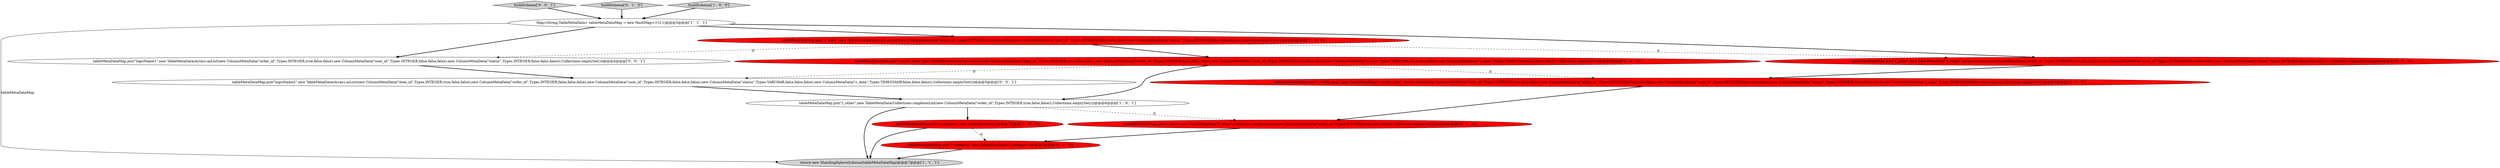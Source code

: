 digraph {
3 [style = filled, label = "return new ShardingSphereSchema(tableMetaDataMap)@@@7@@@['1', '1', '1']", fillcolor = lightgray, shape = ellipse image = "AAA0AAABBB1BBB"];
0 [style = filled, label = "Map<String,TableMetaData> tableMetaDataMap = new HashMap<>(3,1)@@@3@@@['1', '1', '1']", fillcolor = white, shape = ellipse image = "AAA0AAABBB1BBB"];
1 [style = filled, label = "tableMetaDataMap.put(\"t_other\",new TableMetaData(Collections.singletonList(new ColumnMetaData(\"order_id\",Types.INTEGER,true,false,false)),Collections.emptySet()))@@@6@@@['1', '0', '1']", fillcolor = white, shape = ellipse image = "AAA0AAABBB1BBB"];
9 [style = filled, label = "tableMetaDataMap.put(\"t_order_item\",new TableMetaData(\"t_order_item\",Arrays.asList(new ColumnMetaData(\"item_id\",Types.INTEGER,true,false,false),new ColumnMetaData(\"order_id\",Types.INTEGER,false,false,false),new ColumnMetaData(\"user_id\",Types.INTEGER,false,false,false),new ColumnMetaData(\"status\",Types.VARCHAR,false,false,false),new ColumnMetaData(\"c_date\",Types.TIMESTAMP,false,false,false)),Collections.emptySet()))@@@5@@@['0', '1', '0']", fillcolor = red, shape = ellipse image = "AAA1AAABBB2BBB"];
12 [style = filled, label = "buildSchema['0', '0', '1']", fillcolor = lightgray, shape = diamond image = "AAA0AAABBB3BBB"];
8 [style = filled, label = "tableMetaDataMap.put(\"t_other\",new TableMetaData(\"t_other\",Collections.singletonList(new ColumnMetaData(\"order_id\",Types.INTEGER,true,false,false)),Collections.emptySet()))@@@6@@@['0', '1', '0']", fillcolor = red, shape = ellipse image = "AAA1AAABBB2BBB"];
10 [style = filled, label = "tableMetaDataMap.put(\"t_category\",new TableMetaData(\"t_category\"))@@@7@@@['0', '1', '0']", fillcolor = red, shape = ellipse image = "AAA1AAABBB2BBB"];
5 [style = filled, label = "tableMetaDataMap.put(\"t_order_item\",new TableMetaData(Arrays.asList(new ColumnMetaData(\"item_id\",Types.INTEGER,true,false,false),new ColumnMetaData(\"order_id\",Types.INTEGER,false,false,false),new ColumnMetaData(\"user_id\",Types.INTEGER,false,false,false),new ColumnMetaData(\"status\",Types.VARCHAR,false,false,false),new ColumnMetaData(\"c_date\",Types.TIMESTAMP,false,false,false)),Collections.emptySet()))@@@5@@@['1', '0', '0']", fillcolor = red, shape = ellipse image = "AAA1AAABBB1BBB"];
13 [style = filled, label = "tableMetaDataMap.put(\"logicName1\",new TableMetaData(Arrays.asList(new ColumnMetaData(\"order_id\",Types.INTEGER,true,false,false),new ColumnMetaData(\"user_id\",Types.INTEGER,false,false,false),new ColumnMetaData(\"status\",Types.INTEGER,false,false,false)),Collections.emptySet()))@@@4@@@['0', '0', '1']", fillcolor = white, shape = ellipse image = "AAA0AAABBB3BBB"];
14 [style = filled, label = "tableMetaDataMap.put(\"logicName2\",new TableMetaData(Arrays.asList(new ColumnMetaData(\"item_id\",Types.INTEGER,true,false,false),new ColumnMetaData(\"order_id\",Types.INTEGER,false,false,false),new ColumnMetaData(\"user_id\",Types.INTEGER,false,false,false),new ColumnMetaData(\"status\",Types.VARCHAR,false,false,false),new ColumnMetaData(\"c_date\",Types.TIMESTAMP,false,false,false)),Collections.emptySet()))@@@5@@@['0', '0', '1']", fillcolor = white, shape = ellipse image = "AAA0AAABBB3BBB"];
7 [style = filled, label = "buildSchema['0', '1', '0']", fillcolor = lightgray, shape = diamond image = "AAA0AAABBB2BBB"];
4 [style = filled, label = "buildSchema['1', '0', '0']", fillcolor = lightgray, shape = diamond image = "AAA0AAABBB1BBB"];
2 [style = filled, label = "tableMetaDataMap.put(\"t_category\",new TableMetaData())@@@7@@@['1', '0', '0']", fillcolor = red, shape = ellipse image = "AAA1AAABBB1BBB"];
11 [style = filled, label = "tableMetaDataMap.put(\"t_order\",new TableMetaData(\"t_order\",Arrays.asList(new ColumnMetaData(\"order_id\",Types.INTEGER,true,false,false),new ColumnMetaData(\"user_id\",Types.INTEGER,false,false,false),new ColumnMetaData(\"status\",Types.INTEGER,false,false,false)),Collections.emptySet()))@@@4@@@['0', '1', '0']", fillcolor = red, shape = ellipse image = "AAA1AAABBB2BBB"];
6 [style = filled, label = "tableMetaDataMap.put(\"t_order\",new TableMetaData(Arrays.asList(new ColumnMetaData(\"order_id\",Types.INTEGER,true,false,false),new ColumnMetaData(\"user_id\",Types.INTEGER,false,false,false),new ColumnMetaData(\"status\",Types.INTEGER,false,false,false)),Collections.emptySet()))@@@4@@@['1', '0', '0']", fillcolor = red, shape = ellipse image = "AAA1AAABBB1BBB"];
8->10 [style = bold, label=""];
5->14 [style = dashed, label="0"];
0->13 [style = bold, label=""];
0->6 [style = bold, label=""];
2->3 [style = bold, label=""];
6->11 [style = dashed, label="0"];
1->3 [style = bold, label=""];
0->11 [style = bold, label=""];
10->3 [style = bold, label=""];
0->3 [style = solid, label="tableMetaDataMap"];
5->9 [style = dashed, label="0"];
7->0 [style = bold, label=""];
11->9 [style = bold, label=""];
9->8 [style = bold, label=""];
12->0 [style = bold, label=""];
14->1 [style = bold, label=""];
2->10 [style = dashed, label="0"];
4->0 [style = bold, label=""];
5->1 [style = bold, label=""];
6->5 [style = bold, label=""];
6->13 [style = dashed, label="0"];
1->8 [style = dashed, label="0"];
1->2 [style = bold, label=""];
13->14 [style = bold, label=""];
}
